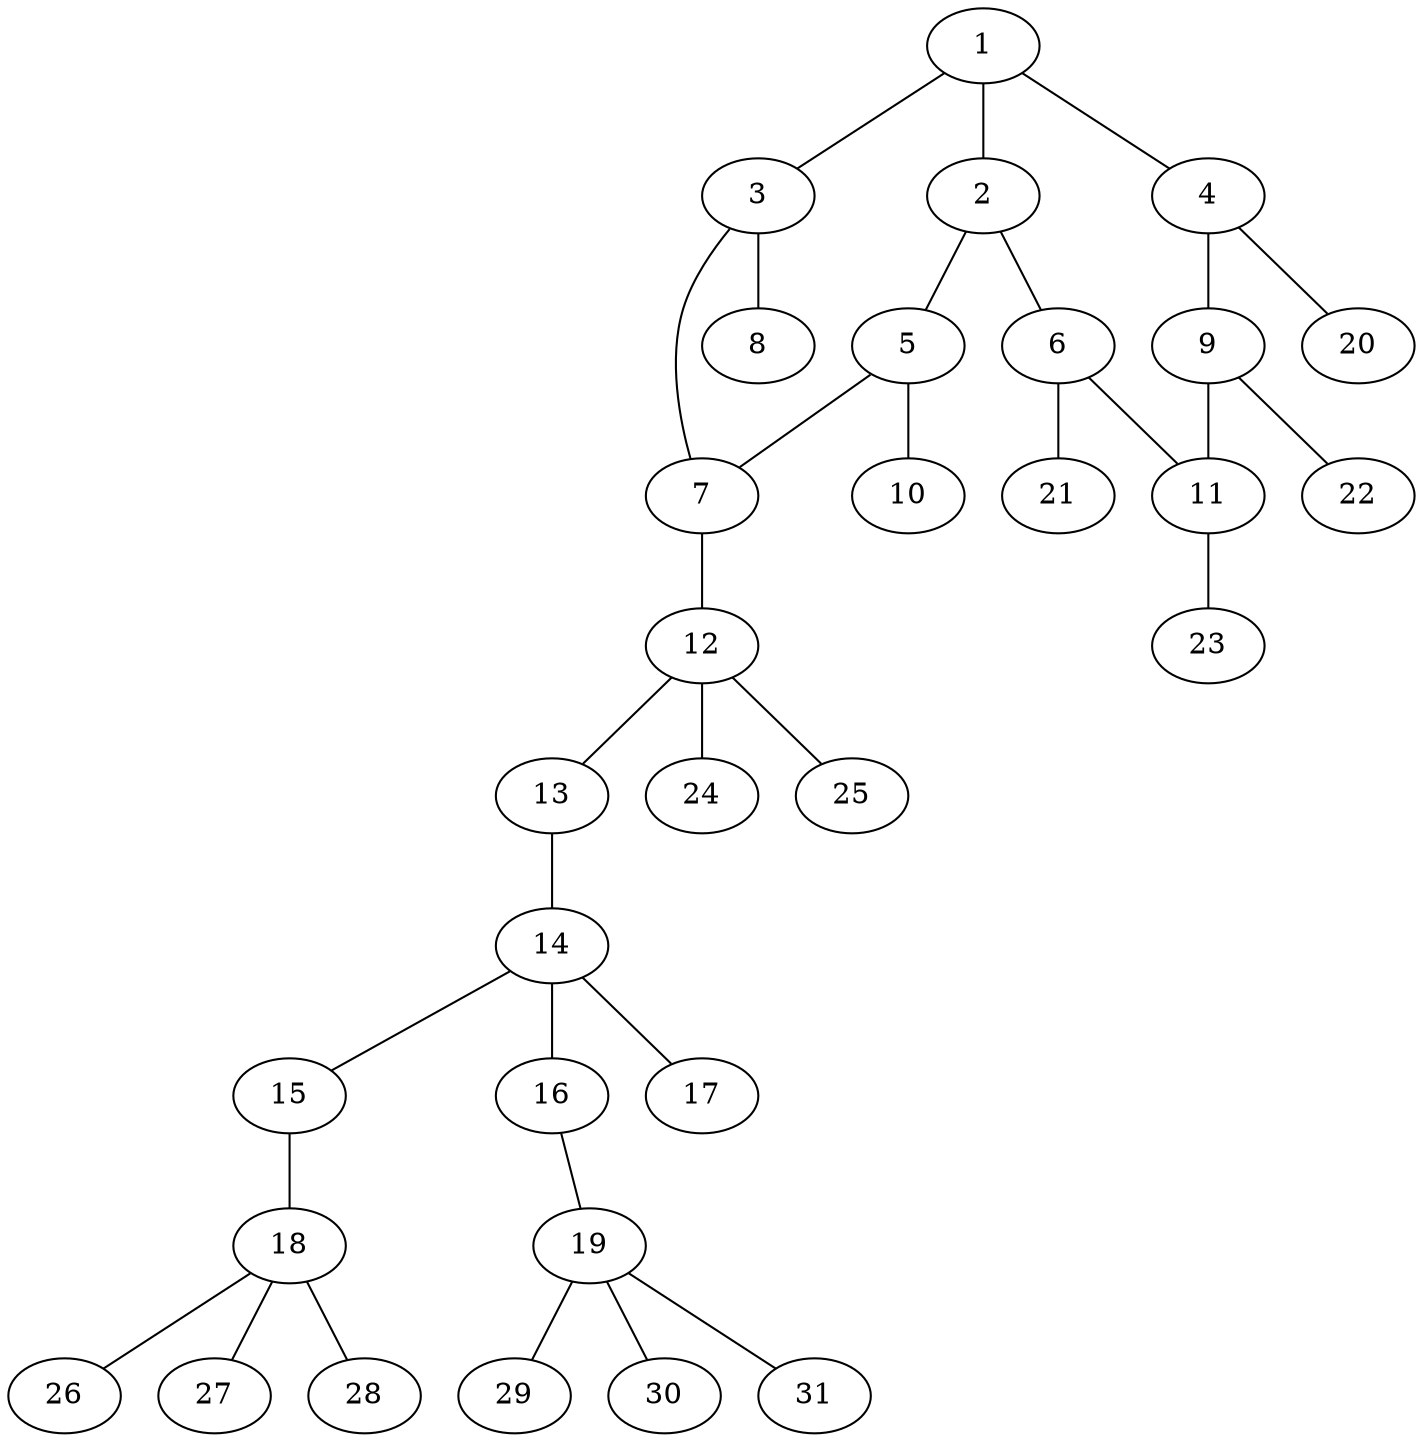 graph molecule_1149 {
	1	 [chem=C];
	2	 [chem=C];
	1 -- 2	 [valence=2];
	3	 [chem=C];
	1 -- 3	 [valence=1];
	4	 [chem=C];
	1 -- 4	 [valence=1];
	5	 [chem=C];
	2 -- 5	 [valence=1];
	6	 [chem=C];
	2 -- 6	 [valence=1];
	7	 [chem=N];
	3 -- 7	 [valence=1];
	8	 [chem=O];
	3 -- 8	 [valence=2];
	9	 [chem=C];
	4 -- 9	 [valence=2];
	20	 [chem=H];
	4 -- 20	 [valence=1];
	5 -- 7	 [valence=1];
	10	 [chem=O];
	5 -- 10	 [valence=2];
	11	 [chem=C];
	6 -- 11	 [valence=2];
	21	 [chem=H];
	6 -- 21	 [valence=1];
	12	 [chem=C];
	7 -- 12	 [valence=1];
	9 -- 11	 [valence=1];
	22	 [chem=H];
	9 -- 22	 [valence=1];
	23	 [chem=H];
	11 -- 23	 [valence=1];
	13	 [chem=S];
	12 -- 13	 [valence=1];
	24	 [chem=H];
	12 -- 24	 [valence=1];
	25	 [chem=H];
	12 -- 25	 [valence=1];
	14	 [chem=P];
	13 -- 14	 [valence=1];
	15	 [chem=O];
	14 -- 15	 [valence=1];
	16	 [chem=O];
	14 -- 16	 [valence=1];
	17	 [chem=S];
	14 -- 17	 [valence=2];
	18	 [chem=C];
	15 -- 18	 [valence=1];
	19	 [chem=C];
	16 -- 19	 [valence=1];
	26	 [chem=H];
	18 -- 26	 [valence=1];
	27	 [chem=H];
	18 -- 27	 [valence=1];
	28	 [chem=H];
	18 -- 28	 [valence=1];
	29	 [chem=H];
	19 -- 29	 [valence=1];
	30	 [chem=H];
	19 -- 30	 [valence=1];
	31	 [chem=H];
	19 -- 31	 [valence=1];
}
